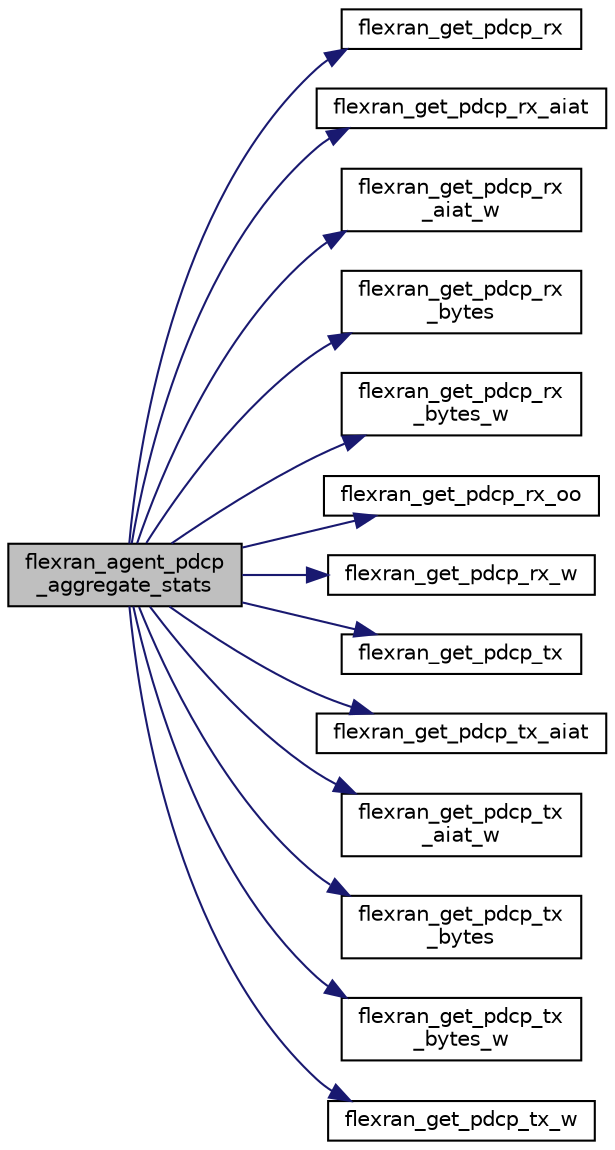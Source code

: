 digraph "flexran_agent_pdcp_aggregate_stats"
{
 // LATEX_PDF_SIZE
  edge [fontname="Helvetica",fontsize="10",labelfontname="Helvetica",labelfontsize="10"];
  node [fontname="Helvetica",fontsize="10",shape=record];
  rankdir="LR";
  Node1 [label="flexran_agent_pdcp\l_aggregate_stats",height=0.2,width=0.4,color="black", fillcolor="grey75", style="filled", fontcolor="black",tooltip=" "];
  Node1 -> Node2 [color="midnightblue",fontsize="10",style="solid",fontname="Helvetica"];
  Node2 [label="flexran_get_pdcp_rx",height=0.2,width=0.4,color="black", fillcolor="white", style="filled",URL="$flexran__agent__ran__api_8c.html#a7d30674d178eb238b16aa3d6af3b6bdd",tooltip=" "];
  Node1 -> Node3 [color="midnightblue",fontsize="10",style="solid",fontname="Helvetica"];
  Node3 [label="flexran_get_pdcp_rx_aiat",height=0.2,width=0.4,color="black", fillcolor="white", style="filled",URL="$flexran__agent__ran__api_8c.html#a9375cbaa63df443c3b5301c204650f83",tooltip=" "];
  Node1 -> Node4 [color="midnightblue",fontsize="10",style="solid",fontname="Helvetica"];
  Node4 [label="flexran_get_pdcp_rx\l_aiat_w",height=0.2,width=0.4,color="black", fillcolor="white", style="filled",URL="$flexran__agent__ran__api_8c.html#adc1e73bdf497b5af17ae83a9a33c9bb9",tooltip=" "];
  Node1 -> Node5 [color="midnightblue",fontsize="10",style="solid",fontname="Helvetica"];
  Node5 [label="flexran_get_pdcp_rx\l_bytes",height=0.2,width=0.4,color="black", fillcolor="white", style="filled",URL="$flexran__agent__ran__api_8c.html#a247f8a9608b8419521ab9d4ad0712efb",tooltip=" "];
  Node1 -> Node6 [color="midnightblue",fontsize="10",style="solid",fontname="Helvetica"];
  Node6 [label="flexran_get_pdcp_rx\l_bytes_w",height=0.2,width=0.4,color="black", fillcolor="white", style="filled",URL="$flexran__agent__ran__api_8c.html#aef53de9e793a085e97832897e3b50a11",tooltip=" "];
  Node1 -> Node7 [color="midnightblue",fontsize="10",style="solid",fontname="Helvetica"];
  Node7 [label="flexran_get_pdcp_rx_oo",height=0.2,width=0.4,color="black", fillcolor="white", style="filled",URL="$flexran__agent__ran__api_8c.html#a69bfd029ba30fb75d2b873609e292a8e",tooltip=" "];
  Node1 -> Node8 [color="midnightblue",fontsize="10",style="solid",fontname="Helvetica"];
  Node8 [label="flexran_get_pdcp_rx_w",height=0.2,width=0.4,color="black", fillcolor="white", style="filled",URL="$flexran__agent__ran__api_8c.html#ae52a18e26206a5977f6cdd604a0a909d",tooltip=" "];
  Node1 -> Node9 [color="midnightblue",fontsize="10",style="solid",fontname="Helvetica"];
  Node9 [label="flexran_get_pdcp_tx",height=0.2,width=0.4,color="black", fillcolor="white", style="filled",URL="$flexran__agent__ran__api_8c.html#ac6c158a9f2aa6ed559d7310cc9fa2f4f",tooltip=" "];
  Node1 -> Node10 [color="midnightblue",fontsize="10",style="solid",fontname="Helvetica"];
  Node10 [label="flexran_get_pdcp_tx_aiat",height=0.2,width=0.4,color="black", fillcolor="white", style="filled",URL="$flexran__agent__ran__api_8c.html#adfc75e5851a86b737e59f975bdc23626",tooltip=" "];
  Node1 -> Node11 [color="midnightblue",fontsize="10",style="solid",fontname="Helvetica"];
  Node11 [label="flexran_get_pdcp_tx\l_aiat_w",height=0.2,width=0.4,color="black", fillcolor="white", style="filled",URL="$flexran__agent__ran__api_8c.html#af9ab7d5ea14b7dd3c844d105c08afd6b",tooltip=" "];
  Node1 -> Node12 [color="midnightblue",fontsize="10",style="solid",fontname="Helvetica"];
  Node12 [label="flexran_get_pdcp_tx\l_bytes",height=0.2,width=0.4,color="black", fillcolor="white", style="filled",URL="$flexran__agent__ran__api_8c.html#a12002cc3a0374e26b2a4ddf6ba3cbe91",tooltip=" "];
  Node1 -> Node13 [color="midnightblue",fontsize="10",style="solid",fontname="Helvetica"];
  Node13 [label="flexran_get_pdcp_tx\l_bytes_w",height=0.2,width=0.4,color="black", fillcolor="white", style="filled",URL="$flexran__agent__ran__api_8c.html#a0a5f89091774ffa0852ef6da6932a470",tooltip=" "];
  Node1 -> Node14 [color="midnightblue",fontsize="10",style="solid",fontname="Helvetica"];
  Node14 [label="flexran_get_pdcp_tx_w",height=0.2,width=0.4,color="black", fillcolor="white", style="filled",URL="$flexran__agent__ran__api_8c.html#ab1fc282814bcb3e0d6e3d16b45dd83dc",tooltip=" "];
}
